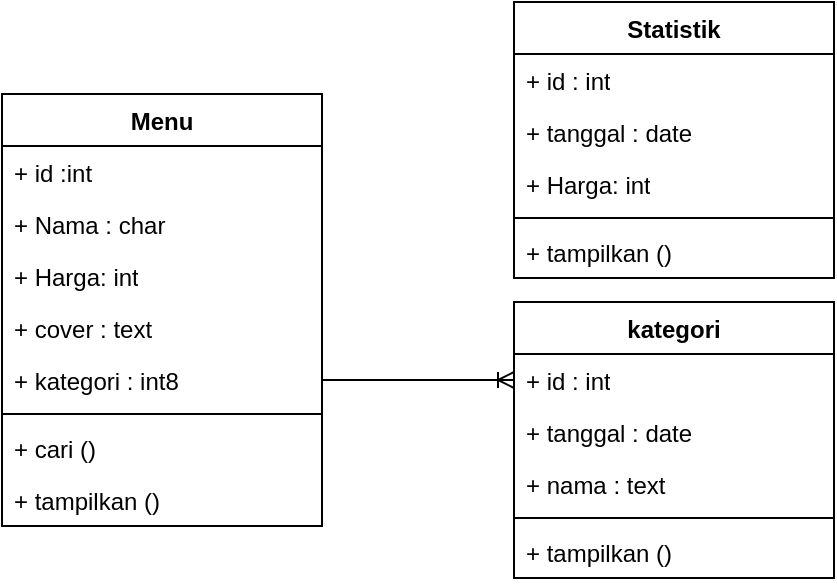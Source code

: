 <mxfile version="24.7.7">
  <diagram id="C5RBs43oDa-KdzZeNtuy" name="Page-1">
    <mxGraphModel dx="880" dy="468" grid="1" gridSize="10" guides="1" tooltips="1" connect="1" arrows="1" fold="1" page="1" pageScale="1" pageWidth="827" pageHeight="1169" math="0" shadow="0">
      <root>
        <mxCell id="WIyWlLk6GJQsqaUBKTNV-0" />
        <mxCell id="WIyWlLk6GJQsqaUBKTNV-1" parent="WIyWlLk6GJQsqaUBKTNV-0" />
        <mxCell id="7cuL43PVHuxtvcybe5F9-0" value="Menu" style="swimlane;fontStyle=1;align=center;verticalAlign=top;childLayout=stackLayout;horizontal=1;startSize=26;horizontalStack=0;resizeParent=1;resizeParentMax=0;resizeLast=0;collapsible=1;marginBottom=0;whiteSpace=wrap;html=1;" parent="WIyWlLk6GJQsqaUBKTNV-1" vertex="1">
          <mxGeometry x="254" y="116" width="160" height="216" as="geometry" />
        </mxCell>
        <mxCell id="7cuL43PVHuxtvcybe5F9-13" value="+ id :int" style="text;strokeColor=none;fillColor=none;align=left;verticalAlign=top;spacingLeft=4;spacingRight=4;overflow=hidden;rotatable=0;points=[[0,0.5],[1,0.5]];portConstraint=eastwest;whiteSpace=wrap;html=1;" parent="7cuL43PVHuxtvcybe5F9-0" vertex="1">
          <mxGeometry y="26" width="160" height="26" as="geometry" />
        </mxCell>
        <mxCell id="7cuL43PVHuxtvcybe5F9-1" value="+ Nama : char" style="text;strokeColor=none;fillColor=none;align=left;verticalAlign=top;spacingLeft=4;spacingRight=4;overflow=hidden;rotatable=0;points=[[0,0.5],[1,0.5]];portConstraint=eastwest;whiteSpace=wrap;html=1;" parent="7cuL43PVHuxtvcybe5F9-0" vertex="1">
          <mxGeometry y="52" width="160" height="26" as="geometry" />
        </mxCell>
        <mxCell id="7cuL43PVHuxtvcybe5F9-4" value="+ Harga: int" style="text;strokeColor=none;fillColor=none;align=left;verticalAlign=top;spacingLeft=4;spacingRight=4;overflow=hidden;rotatable=0;points=[[0,0.5],[1,0.5]];portConstraint=eastwest;whiteSpace=wrap;html=1;" parent="7cuL43PVHuxtvcybe5F9-0" vertex="1">
          <mxGeometry y="78" width="160" height="26" as="geometry" />
        </mxCell>
        <mxCell id="UaglxMEKqKuD8nh7KBe_-9" value="+ cover : text" style="text;strokeColor=none;fillColor=none;align=left;verticalAlign=top;spacingLeft=4;spacingRight=4;overflow=hidden;rotatable=0;points=[[0,0.5],[1,0.5]];portConstraint=eastwest;whiteSpace=wrap;html=1;" vertex="1" parent="7cuL43PVHuxtvcybe5F9-0">
          <mxGeometry y="104" width="160" height="26" as="geometry" />
        </mxCell>
        <mxCell id="UaglxMEKqKuD8nh7KBe_-12" value="+ kategori : int8" style="text;strokeColor=none;fillColor=none;align=left;verticalAlign=top;spacingLeft=4;spacingRight=4;overflow=hidden;rotatable=0;points=[[0,0.5],[1,0.5]];portConstraint=eastwest;whiteSpace=wrap;html=1;" vertex="1" parent="7cuL43PVHuxtvcybe5F9-0">
          <mxGeometry y="130" width="160" height="26" as="geometry" />
        </mxCell>
        <mxCell id="7cuL43PVHuxtvcybe5F9-2" value="" style="line;strokeWidth=1;fillColor=none;align=left;verticalAlign=middle;spacingTop=-1;spacingLeft=3;spacingRight=3;rotatable=0;labelPosition=right;points=[];portConstraint=eastwest;strokeColor=inherit;" parent="7cuL43PVHuxtvcybe5F9-0" vertex="1">
          <mxGeometry y="156" width="160" height="8" as="geometry" />
        </mxCell>
        <mxCell id="7cuL43PVHuxtvcybe5F9-3" value="+ cari ()" style="text;strokeColor=none;fillColor=none;align=left;verticalAlign=top;spacingLeft=4;spacingRight=4;overflow=hidden;rotatable=0;points=[[0,0.5],[1,0.5]];portConstraint=eastwest;whiteSpace=wrap;html=1;" parent="7cuL43PVHuxtvcybe5F9-0" vertex="1">
          <mxGeometry y="164" width="160" height="26" as="geometry" />
        </mxCell>
        <mxCell id="7cuL43PVHuxtvcybe5F9-5" value="+ tampilkan ()" style="text;strokeColor=none;fillColor=none;align=left;verticalAlign=top;spacingLeft=4;spacingRight=4;overflow=hidden;rotatable=0;points=[[0,0.5],[1,0.5]];portConstraint=eastwest;whiteSpace=wrap;html=1;" parent="7cuL43PVHuxtvcybe5F9-0" vertex="1">
          <mxGeometry y="190" width="160" height="26" as="geometry" />
        </mxCell>
        <mxCell id="7cuL43PVHuxtvcybe5F9-6" value="Statistik" style="swimlane;fontStyle=1;align=center;verticalAlign=top;childLayout=stackLayout;horizontal=1;startSize=26;horizontalStack=0;resizeParent=1;resizeParentMax=0;resizeLast=0;collapsible=1;marginBottom=0;whiteSpace=wrap;html=1;" parent="WIyWlLk6GJQsqaUBKTNV-1" vertex="1">
          <mxGeometry x="510" y="70" width="160" height="138" as="geometry" />
        </mxCell>
        <mxCell id="7cuL43PVHuxtvcybe5F9-7" value="+ id : int" style="text;strokeColor=none;fillColor=none;align=left;verticalAlign=top;spacingLeft=4;spacingRight=4;overflow=hidden;rotatable=0;points=[[0,0.5],[1,0.5]];portConstraint=eastwest;whiteSpace=wrap;html=1;" parent="7cuL43PVHuxtvcybe5F9-6" vertex="1">
          <mxGeometry y="26" width="160" height="26" as="geometry" />
        </mxCell>
        <mxCell id="7cuL43PVHuxtvcybe5F9-17" value="+ tanggal : date" style="text;strokeColor=none;fillColor=none;align=left;verticalAlign=top;spacingLeft=4;spacingRight=4;overflow=hidden;rotatable=0;points=[[0,0.5],[1,0.5]];portConstraint=eastwest;whiteSpace=wrap;html=1;" parent="7cuL43PVHuxtvcybe5F9-6" vertex="1">
          <mxGeometry y="52" width="160" height="26" as="geometry" />
        </mxCell>
        <mxCell id="7cuL43PVHuxtvcybe5F9-8" value="+ Harga: int" style="text;strokeColor=none;fillColor=none;align=left;verticalAlign=top;spacingLeft=4;spacingRight=4;overflow=hidden;rotatable=0;points=[[0,0.5],[1,0.5]];portConstraint=eastwest;whiteSpace=wrap;html=1;" parent="7cuL43PVHuxtvcybe5F9-6" vertex="1">
          <mxGeometry y="78" width="160" height="26" as="geometry" />
        </mxCell>
        <mxCell id="7cuL43PVHuxtvcybe5F9-9" value="" style="line;strokeWidth=1;fillColor=none;align=left;verticalAlign=middle;spacingTop=-1;spacingLeft=3;spacingRight=3;rotatable=0;labelPosition=right;points=[];portConstraint=eastwest;strokeColor=inherit;" parent="7cuL43PVHuxtvcybe5F9-6" vertex="1">
          <mxGeometry y="104" width="160" height="8" as="geometry" />
        </mxCell>
        <mxCell id="7cuL43PVHuxtvcybe5F9-11" value="+ tampilkan ()" style="text;strokeColor=none;fillColor=none;align=left;verticalAlign=top;spacingLeft=4;spacingRight=4;overflow=hidden;rotatable=0;points=[[0,0.5],[1,0.5]];portConstraint=eastwest;whiteSpace=wrap;html=1;" parent="7cuL43PVHuxtvcybe5F9-6" vertex="1">
          <mxGeometry y="112" width="160" height="26" as="geometry" />
        </mxCell>
        <mxCell id="UaglxMEKqKuD8nh7KBe_-0" value="kategori" style="swimlane;fontStyle=1;align=center;verticalAlign=top;childLayout=stackLayout;horizontal=1;startSize=26;horizontalStack=0;resizeParent=1;resizeParentMax=0;resizeLast=0;collapsible=1;marginBottom=0;whiteSpace=wrap;html=1;" vertex="1" parent="WIyWlLk6GJQsqaUBKTNV-1">
          <mxGeometry x="510" y="220" width="160" height="138" as="geometry" />
        </mxCell>
        <mxCell id="UaglxMEKqKuD8nh7KBe_-1" value="+ id : int" style="text;strokeColor=none;fillColor=none;align=left;verticalAlign=top;spacingLeft=4;spacingRight=4;overflow=hidden;rotatable=0;points=[[0,0.5],[1,0.5]];portConstraint=eastwest;whiteSpace=wrap;html=1;" vertex="1" parent="UaglxMEKqKuD8nh7KBe_-0">
          <mxGeometry y="26" width="160" height="26" as="geometry" />
        </mxCell>
        <mxCell id="UaglxMEKqKuD8nh7KBe_-2" value="+ tanggal : date" style="text;strokeColor=none;fillColor=none;align=left;verticalAlign=top;spacingLeft=4;spacingRight=4;overflow=hidden;rotatable=0;points=[[0,0.5],[1,0.5]];portConstraint=eastwest;whiteSpace=wrap;html=1;" vertex="1" parent="UaglxMEKqKuD8nh7KBe_-0">
          <mxGeometry y="52" width="160" height="26" as="geometry" />
        </mxCell>
        <mxCell id="UaglxMEKqKuD8nh7KBe_-6" value="+ nama : text" style="text;strokeColor=none;fillColor=none;align=left;verticalAlign=top;spacingLeft=4;spacingRight=4;overflow=hidden;rotatable=0;points=[[0,0.5],[1,0.5]];portConstraint=eastwest;whiteSpace=wrap;html=1;" vertex="1" parent="UaglxMEKqKuD8nh7KBe_-0">
          <mxGeometry y="78" width="160" height="26" as="geometry" />
        </mxCell>
        <mxCell id="UaglxMEKqKuD8nh7KBe_-4" value="" style="line;strokeWidth=1;fillColor=none;align=left;verticalAlign=middle;spacingTop=-1;spacingLeft=3;spacingRight=3;rotatable=0;labelPosition=right;points=[];portConstraint=eastwest;strokeColor=inherit;" vertex="1" parent="UaglxMEKqKuD8nh7KBe_-0">
          <mxGeometry y="104" width="160" height="8" as="geometry" />
        </mxCell>
        <mxCell id="UaglxMEKqKuD8nh7KBe_-5" value="+ tampilkan ()" style="text;strokeColor=none;fillColor=none;align=left;verticalAlign=top;spacingLeft=4;spacingRight=4;overflow=hidden;rotatable=0;points=[[0,0.5],[1,0.5]];portConstraint=eastwest;whiteSpace=wrap;html=1;" vertex="1" parent="UaglxMEKqKuD8nh7KBe_-0">
          <mxGeometry y="112" width="160" height="26" as="geometry" />
        </mxCell>
        <mxCell id="UaglxMEKqKuD8nh7KBe_-14" value="" style="edgeStyle=entityRelationEdgeStyle;fontSize=12;html=1;endArrow=ERoneToMany;rounded=0;entryX=0;entryY=0.5;entryDx=0;entryDy=0;exitX=1;exitY=0.5;exitDx=0;exitDy=0;" edge="1" parent="WIyWlLk6GJQsqaUBKTNV-1" source="UaglxMEKqKuD8nh7KBe_-12" target="UaglxMEKqKuD8nh7KBe_-1">
          <mxGeometry width="100" height="100" relative="1" as="geometry">
            <mxPoint x="289" y="148" as="sourcePoint" />
            <mxPoint x="200" y="253" as="targetPoint" />
          </mxGeometry>
        </mxCell>
      </root>
    </mxGraphModel>
  </diagram>
</mxfile>
